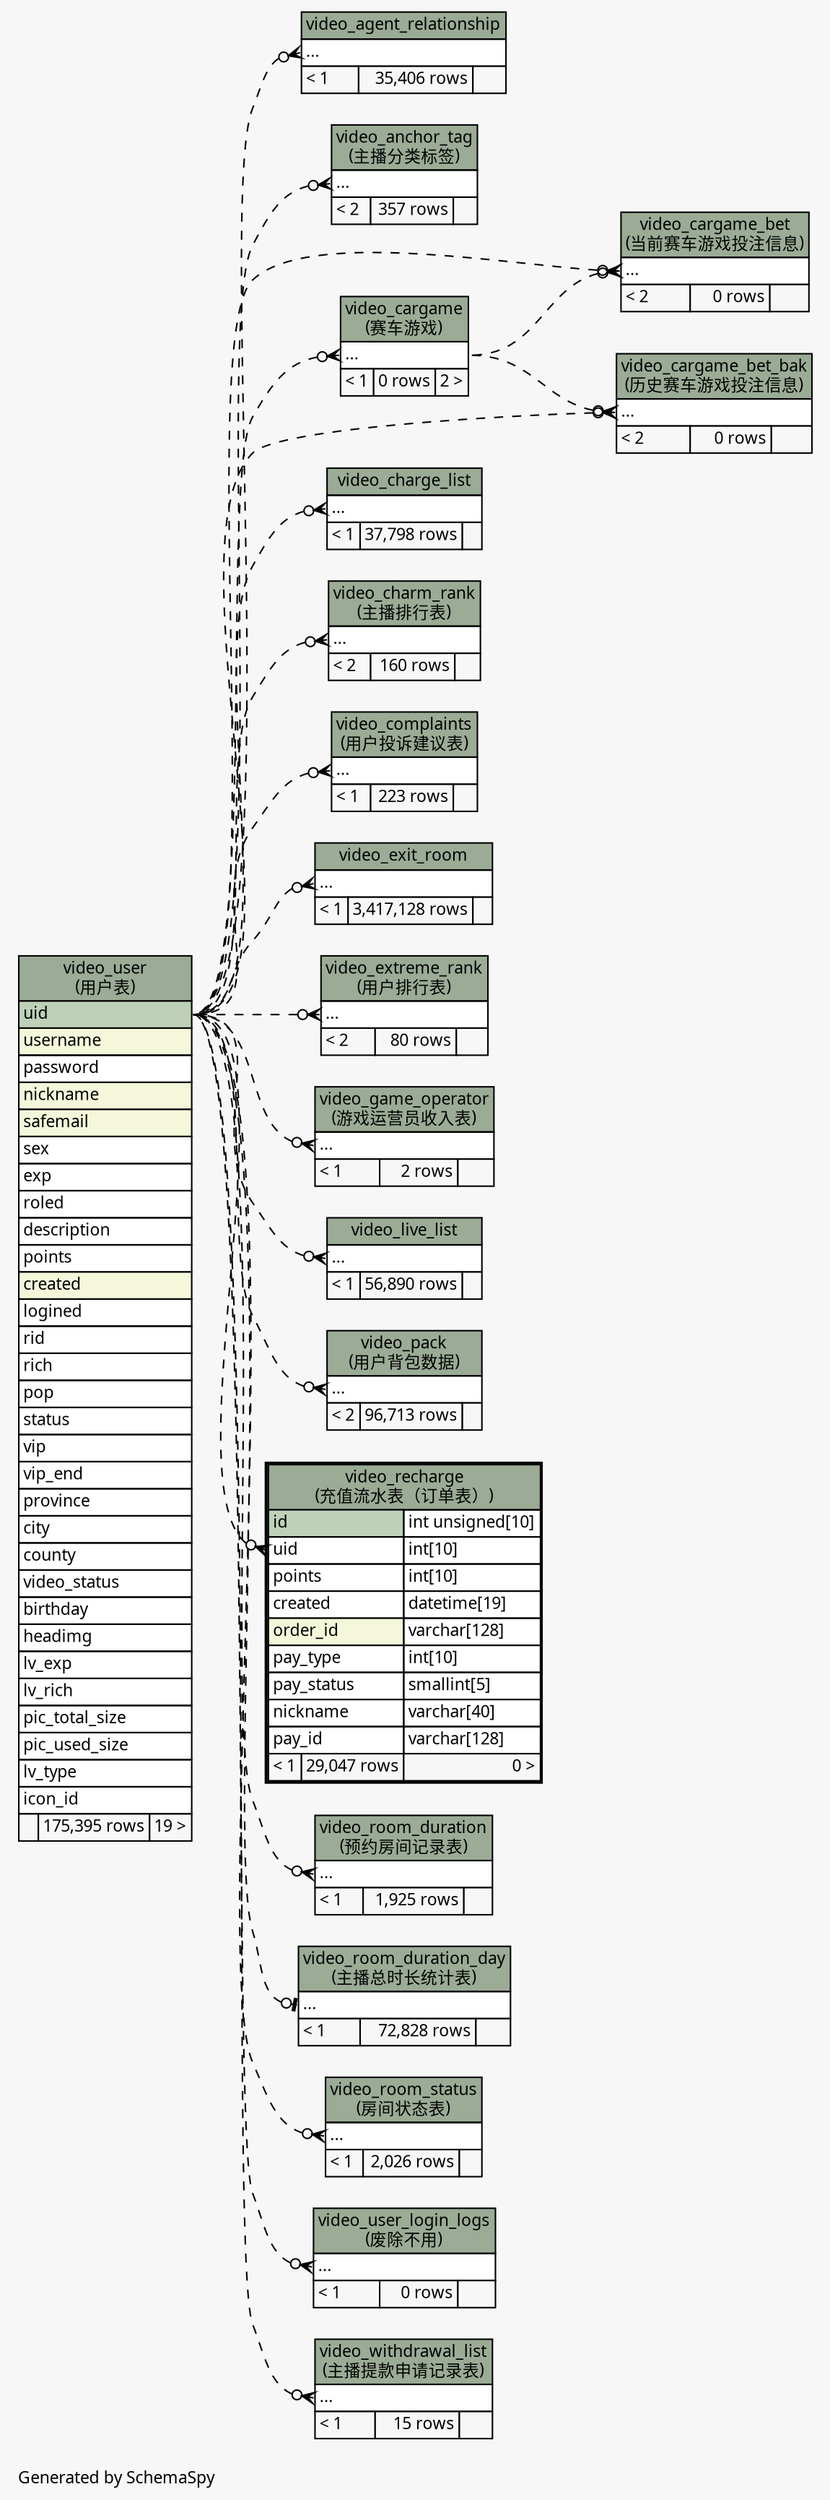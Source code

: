 // dot 2.26.0 on Linux 2.6.32-504.3.3.el6.x86_64
// SchemaSpy rev Unknown
digraph "impliedTwoDegreesRelationshipsDiagram" {
  graph [
    rankdir="RL"
    bgcolor="#f7f7f7"
    label="\nGenerated by SchemaSpy"
    labeljust="l"
    nodesep="0.18"
    ranksep="0.46"
    fontname="Microsoft YaHei"
    fontsize="11"
  ];
  node [
    fontname="Microsoft YaHei"
    fontsize="11"
    shape="plaintext"
  ];
  edge [
    arrowsize="0.8"
  ];
  "video_agent_relationship":"elipses":w -> "video_user":"uid":e [arrowhead=none dir=back arrowtail=crowodot style=dashed];
  "video_anchor_tag":"elipses":w -> "video_user":"uid":e [arrowhead=none dir=back arrowtail=crowodot style=dashed];
  "video_cargame":"elipses":w -> "video_user":"uid":e [arrowhead=none dir=back arrowtail=crowodot style=dashed];
  "video_cargame_bet":"elipses":w -> "video_cargame":"elipses":e [arrowhead=none dir=back arrowtail=crowodot style=dashed];
  "video_cargame_bet":"elipses":w -> "video_user":"uid":e [arrowhead=none dir=back arrowtail=crowodot style=dashed];
  "video_cargame_bet_bak":"elipses":w -> "video_cargame":"elipses":e [arrowhead=none dir=back arrowtail=crowodot style=dashed];
  "video_cargame_bet_bak":"elipses":w -> "video_user":"uid":e [arrowhead=none dir=back arrowtail=crowodot style=dashed];
  "video_charge_list":"elipses":w -> "video_user":"uid":e [arrowhead=none dir=back arrowtail=crowodot style=dashed];
  "video_charm_rank":"elipses":w -> "video_user":"uid":e [arrowhead=none dir=back arrowtail=crowodot style=dashed];
  "video_complaints":"elipses":w -> "video_user":"uid":e [arrowhead=none dir=back arrowtail=crowodot style=dashed];
  "video_exit_room":"elipses":w -> "video_user":"uid":e [arrowhead=none dir=back arrowtail=crowodot style=dashed];
  "video_extreme_rank":"elipses":w -> "video_user":"uid":e [arrowhead=none dir=back arrowtail=crowodot style=dashed];
  "video_game_operator":"elipses":w -> "video_user":"uid":e [arrowhead=none dir=back arrowtail=crowodot style=dashed];
  "video_live_list":"elipses":w -> "video_user":"uid":e [arrowhead=none dir=back arrowtail=crowodot style=dashed];
  "video_pack":"elipses":w -> "video_user":"uid":e [arrowhead=none dir=back arrowtail=crowodot style=dashed];
  "video_recharge":"uid":w -> "video_user":"uid":e [arrowhead=none dir=back arrowtail=crowodot style=dashed];
  "video_room_duration":"elipses":w -> "video_user":"uid":e [arrowhead=none dir=back arrowtail=crowodot style=dashed];
  "video_room_duration_day":"elipses":w -> "video_user":"uid":e [arrowhead=none dir=back arrowtail=teeodot style=dashed];
  "video_room_status":"elipses":w -> "video_user":"uid":e [arrowhead=none dir=back arrowtail=crowodot style=dashed];
  "video_user_login_logs":"elipses":w -> "video_user":"uid":e [arrowhead=none dir=back arrowtail=crowodot style=dashed];
  "video_withdrawal_list":"elipses":w -> "video_user":"uid":e [arrowhead=none dir=back arrowtail=crowodot style=dashed];
  "video_agent_relationship" [
    label=<
    <TABLE BORDER="0" CELLBORDER="1" CELLSPACING="0" BGCOLOR="#ffffff">
      <TR><TD COLSPAN="3" BGCOLOR="#9bab96" ALIGN="CENTER">video_agent_relationship</TD></TR>
      <TR><TD PORT="elipses" COLSPAN="3" ALIGN="LEFT">...</TD></TR>
      <TR><TD ALIGN="LEFT" BGCOLOR="#f7f7f7">&lt; 1</TD><TD ALIGN="RIGHT" BGCOLOR="#f7f7f7">35,406 rows</TD><TD ALIGN="RIGHT" BGCOLOR="#f7f7f7">  </TD></TR>
    </TABLE>>
    URL="video_agent_relationship.html"
    tooltip="video_agent_relationship"
  ];
  "video_anchor_tag" [
    label=<
    <TABLE BORDER="0" CELLBORDER="1" CELLSPACING="0" BGCOLOR="#ffffff">
      <TR><TD COLSPAN="3" BGCOLOR="#9bab96" ALIGN="CENTER">video_anchor_tag<br/>(主播分类标签)</TD></TR>
      <TR><TD PORT="elipses" COLSPAN="3" ALIGN="LEFT">...</TD></TR>
      <TR><TD ALIGN="LEFT" BGCOLOR="#f7f7f7">&lt; 2</TD><TD ALIGN="RIGHT" BGCOLOR="#f7f7f7">357 rows</TD><TD ALIGN="RIGHT" BGCOLOR="#f7f7f7">  </TD></TR>
    </TABLE>>
    URL="video_anchor_tag.html"
    tooltip="video_anchor_tag"
  ];
  "video_cargame" [
    label=<
    <TABLE BORDER="0" CELLBORDER="1" CELLSPACING="0" BGCOLOR="#ffffff">
      <TR><TD COLSPAN="3" BGCOLOR="#9bab96" ALIGN="CENTER">video_cargame<br/>(赛车游戏)</TD></TR>
      <TR><TD PORT="elipses" COLSPAN="3" ALIGN="LEFT">...</TD></TR>
      <TR><TD ALIGN="LEFT" BGCOLOR="#f7f7f7">&lt; 1</TD><TD ALIGN="RIGHT" BGCOLOR="#f7f7f7">0 rows</TD><TD ALIGN="RIGHT" BGCOLOR="#f7f7f7">2 &gt;</TD></TR>
    </TABLE>>
    URL="video_cargame.html"
    tooltip="video_cargame"
  ];
  "video_cargame_bet" [
    label=<
    <TABLE BORDER="0" CELLBORDER="1" CELLSPACING="0" BGCOLOR="#ffffff">
      <TR><TD COLSPAN="3" BGCOLOR="#9bab96" ALIGN="CENTER">video_cargame_bet<br/>(当前赛车游戏投注信息)</TD></TR>
      <TR><TD PORT="elipses" COLSPAN="3" ALIGN="LEFT">...</TD></TR>
      <TR><TD ALIGN="LEFT" BGCOLOR="#f7f7f7">&lt; 2</TD><TD ALIGN="RIGHT" BGCOLOR="#f7f7f7">0 rows</TD><TD ALIGN="RIGHT" BGCOLOR="#f7f7f7">  </TD></TR>
    </TABLE>>
    URL="video_cargame_bet.html"
    tooltip="video_cargame_bet"
  ];
  "video_cargame_bet_bak" [
    label=<
    <TABLE BORDER="0" CELLBORDER="1" CELLSPACING="0" BGCOLOR="#ffffff">
      <TR><TD COLSPAN="3" BGCOLOR="#9bab96" ALIGN="CENTER">video_cargame_bet_bak<br/>(历史赛车游戏投注信息)</TD></TR>
      <TR><TD PORT="elipses" COLSPAN="3" ALIGN="LEFT">...</TD></TR>
      <TR><TD ALIGN="LEFT" BGCOLOR="#f7f7f7">&lt; 2</TD><TD ALIGN="RIGHT" BGCOLOR="#f7f7f7">0 rows</TD><TD ALIGN="RIGHT" BGCOLOR="#f7f7f7">  </TD></TR>
    </TABLE>>
    URL="video_cargame_bet_bak.html"
    tooltip="video_cargame_bet_bak"
  ];
  "video_charge_list" [
    label=<
    <TABLE BORDER="0" CELLBORDER="1" CELLSPACING="0" BGCOLOR="#ffffff">
      <TR><TD COLSPAN="3" BGCOLOR="#9bab96" ALIGN="CENTER">video_charge_list</TD></TR>
      <TR><TD PORT="elipses" COLSPAN="3" ALIGN="LEFT">...</TD></TR>
      <TR><TD ALIGN="LEFT" BGCOLOR="#f7f7f7">&lt; 1</TD><TD ALIGN="RIGHT" BGCOLOR="#f7f7f7">37,798 rows</TD><TD ALIGN="RIGHT" BGCOLOR="#f7f7f7">  </TD></TR>
    </TABLE>>
    URL="video_charge_list.html"
    tooltip="video_charge_list"
  ];
  "video_charm_rank" [
    label=<
    <TABLE BORDER="0" CELLBORDER="1" CELLSPACING="0" BGCOLOR="#ffffff">
      <TR><TD COLSPAN="3" BGCOLOR="#9bab96" ALIGN="CENTER">video_charm_rank<br/>(主播排行表)</TD></TR>
      <TR><TD PORT="elipses" COLSPAN="3" ALIGN="LEFT">...</TD></TR>
      <TR><TD ALIGN="LEFT" BGCOLOR="#f7f7f7">&lt; 2</TD><TD ALIGN="RIGHT" BGCOLOR="#f7f7f7">160 rows</TD><TD ALIGN="RIGHT" BGCOLOR="#f7f7f7">  </TD></TR>
    </TABLE>>
    URL="video_charm_rank.html"
    tooltip="video_charm_rank"
  ];
  "video_complaints" [
    label=<
    <TABLE BORDER="0" CELLBORDER="1" CELLSPACING="0" BGCOLOR="#ffffff">
      <TR><TD COLSPAN="3" BGCOLOR="#9bab96" ALIGN="CENTER">video_complaints<br/>(用户投诉建议表)</TD></TR>
      <TR><TD PORT="elipses" COLSPAN="3" ALIGN="LEFT">...</TD></TR>
      <TR><TD ALIGN="LEFT" BGCOLOR="#f7f7f7">&lt; 1</TD><TD ALIGN="RIGHT" BGCOLOR="#f7f7f7">223 rows</TD><TD ALIGN="RIGHT" BGCOLOR="#f7f7f7">  </TD></TR>
    </TABLE>>
    URL="video_complaints.html"
    tooltip="video_complaints"
  ];
  "video_exit_room" [
    label=<
    <TABLE BORDER="0" CELLBORDER="1" CELLSPACING="0" BGCOLOR="#ffffff">
      <TR><TD COLSPAN="3" BGCOLOR="#9bab96" ALIGN="CENTER">video_exit_room</TD></TR>
      <TR><TD PORT="elipses" COLSPAN="3" ALIGN="LEFT">...</TD></TR>
      <TR><TD ALIGN="LEFT" BGCOLOR="#f7f7f7">&lt; 1</TD><TD ALIGN="RIGHT" BGCOLOR="#f7f7f7">3,417,128 rows</TD><TD ALIGN="RIGHT" BGCOLOR="#f7f7f7">  </TD></TR>
    </TABLE>>
    URL="video_exit_room.html"
    tooltip="video_exit_room"
  ];
  "video_extreme_rank" [
    label=<
    <TABLE BORDER="0" CELLBORDER="1" CELLSPACING="0" BGCOLOR="#ffffff">
      <TR><TD COLSPAN="3" BGCOLOR="#9bab96" ALIGN="CENTER">video_extreme_rank<br/>(用户排行表)</TD></TR>
      <TR><TD PORT="elipses" COLSPAN="3" ALIGN="LEFT">...</TD></TR>
      <TR><TD ALIGN="LEFT" BGCOLOR="#f7f7f7">&lt; 2</TD><TD ALIGN="RIGHT" BGCOLOR="#f7f7f7">80 rows</TD><TD ALIGN="RIGHT" BGCOLOR="#f7f7f7">  </TD></TR>
    </TABLE>>
    URL="video_extreme_rank.html"
    tooltip="video_extreme_rank"
  ];
  "video_game_operator" [
    label=<
    <TABLE BORDER="0" CELLBORDER="1" CELLSPACING="0" BGCOLOR="#ffffff">
      <TR><TD COLSPAN="3" BGCOLOR="#9bab96" ALIGN="CENTER">video_game_operator<br/>(游戏运营员收入表)</TD></TR>
      <TR><TD PORT="elipses" COLSPAN="3" ALIGN="LEFT">...</TD></TR>
      <TR><TD ALIGN="LEFT" BGCOLOR="#f7f7f7">&lt; 1</TD><TD ALIGN="RIGHT" BGCOLOR="#f7f7f7">2 rows</TD><TD ALIGN="RIGHT" BGCOLOR="#f7f7f7">  </TD></TR>
    </TABLE>>
    URL="video_game_operator.html"
    tooltip="video_game_operator"
  ];
  "video_live_list" [
    label=<
    <TABLE BORDER="0" CELLBORDER="1" CELLSPACING="0" BGCOLOR="#ffffff">
      <TR><TD COLSPAN="3" BGCOLOR="#9bab96" ALIGN="CENTER">video_live_list</TD></TR>
      <TR><TD PORT="elipses" COLSPAN="3" ALIGN="LEFT">...</TD></TR>
      <TR><TD ALIGN="LEFT" BGCOLOR="#f7f7f7">&lt; 1</TD><TD ALIGN="RIGHT" BGCOLOR="#f7f7f7">56,890 rows</TD><TD ALIGN="RIGHT" BGCOLOR="#f7f7f7">  </TD></TR>
    </TABLE>>
    URL="video_live_list.html"
    tooltip="video_live_list"
  ];
  "video_pack" [
    label=<
    <TABLE BORDER="0" CELLBORDER="1" CELLSPACING="0" BGCOLOR="#ffffff">
      <TR><TD COLSPAN="3" BGCOLOR="#9bab96" ALIGN="CENTER">video_pack<br/>(用户背包数据)</TD></TR>
      <TR><TD PORT="elipses" COLSPAN="3" ALIGN="LEFT">...</TD></TR>
      <TR><TD ALIGN="LEFT" BGCOLOR="#f7f7f7">&lt; 2</TD><TD ALIGN="RIGHT" BGCOLOR="#f7f7f7">96,713 rows</TD><TD ALIGN="RIGHT" BGCOLOR="#f7f7f7">  </TD></TR>
    </TABLE>>
    URL="video_pack.html"
    tooltip="video_pack"
  ];
  "video_recharge" [
    label=<
    <TABLE BORDER="2" CELLBORDER="1" CELLSPACING="0" BGCOLOR="#ffffff">
      <TR><TD COLSPAN="3" BGCOLOR="#9bab96" ALIGN="CENTER">video_recharge<br/>(充值流水表（订单表）)</TD></TR>
      <TR><TD PORT="id" COLSPAN="2" BGCOLOR="#bed1b8" ALIGN="LEFT">id</TD><TD PORT="id.type" ALIGN="LEFT">int unsigned[10]</TD></TR>
      <TR><TD PORT="uid" COLSPAN="2" ALIGN="LEFT">uid</TD><TD PORT="uid.type" ALIGN="LEFT">int[10]</TD></TR>
      <TR><TD PORT="points" COLSPAN="2" ALIGN="LEFT">points</TD><TD PORT="points.type" ALIGN="LEFT">int[10]</TD></TR>
      <TR><TD PORT="created" COLSPAN="2" ALIGN="LEFT">created</TD><TD PORT="created.type" ALIGN="LEFT">datetime[19]</TD></TR>
      <TR><TD PORT="order_id" COLSPAN="2" BGCOLOR="#f4f7da" ALIGN="LEFT">order_id</TD><TD PORT="order_id.type" ALIGN="LEFT">varchar[128]</TD></TR>
      <TR><TD PORT="pay_type" COLSPAN="2" ALIGN="LEFT">pay_type</TD><TD PORT="pay_type.type" ALIGN="LEFT">int[10]</TD></TR>
      <TR><TD PORT="pay_status" COLSPAN="2" ALIGN="LEFT">pay_status</TD><TD PORT="pay_status.type" ALIGN="LEFT">smallint[5]</TD></TR>
      <TR><TD PORT="nickname" COLSPAN="2" ALIGN="LEFT">nickname</TD><TD PORT="nickname.type" ALIGN="LEFT">varchar[40]</TD></TR>
      <TR><TD PORT="pay_id" COLSPAN="2" ALIGN="LEFT">pay_id</TD><TD PORT="pay_id.type" ALIGN="LEFT">varchar[128]</TD></TR>
      <TR><TD ALIGN="LEFT" BGCOLOR="#f7f7f7">&lt; 1</TD><TD ALIGN="RIGHT" BGCOLOR="#f7f7f7">29,047 rows</TD><TD ALIGN="RIGHT" BGCOLOR="#f7f7f7">0 &gt;</TD></TR>
    </TABLE>>
    URL="video_recharge.html"
    tooltip="video_recharge"
  ];
  "video_room_duration" [
    label=<
    <TABLE BORDER="0" CELLBORDER="1" CELLSPACING="0" BGCOLOR="#ffffff">
      <TR><TD COLSPAN="3" BGCOLOR="#9bab96" ALIGN="CENTER">video_room_duration<br/>(预约房间记录表)</TD></TR>
      <TR><TD PORT="elipses" COLSPAN="3" ALIGN="LEFT">...</TD></TR>
      <TR><TD ALIGN="LEFT" BGCOLOR="#f7f7f7">&lt; 1</TD><TD ALIGN="RIGHT" BGCOLOR="#f7f7f7">1,925 rows</TD><TD ALIGN="RIGHT" BGCOLOR="#f7f7f7">  </TD></TR>
    </TABLE>>
    URL="video_room_duration.html"
    tooltip="video_room_duration"
  ];
  "video_room_duration_day" [
    label=<
    <TABLE BORDER="0" CELLBORDER="1" CELLSPACING="0" BGCOLOR="#ffffff">
      <TR><TD COLSPAN="3" BGCOLOR="#9bab96" ALIGN="CENTER">video_room_duration_day<br/>(主播总时长统计表)</TD></TR>
      <TR><TD PORT="elipses" COLSPAN="3" ALIGN="LEFT">...</TD></TR>
      <TR><TD ALIGN="LEFT" BGCOLOR="#f7f7f7">&lt; 1</TD><TD ALIGN="RIGHT" BGCOLOR="#f7f7f7">72,828 rows</TD><TD ALIGN="RIGHT" BGCOLOR="#f7f7f7">  </TD></TR>
    </TABLE>>
    URL="video_room_duration_day.html"
    tooltip="video_room_duration_day"
  ];
  "video_room_status" [
    label=<
    <TABLE BORDER="0" CELLBORDER="1" CELLSPACING="0" BGCOLOR="#ffffff">
      <TR><TD COLSPAN="3" BGCOLOR="#9bab96" ALIGN="CENTER">video_room_status<br/>(房间状态表)</TD></TR>
      <TR><TD PORT="elipses" COLSPAN="3" ALIGN="LEFT">...</TD></TR>
      <TR><TD ALIGN="LEFT" BGCOLOR="#f7f7f7">&lt; 1</TD><TD ALIGN="RIGHT" BGCOLOR="#f7f7f7">2,026 rows</TD><TD ALIGN="RIGHT" BGCOLOR="#f7f7f7">  </TD></TR>
    </TABLE>>
    URL="video_room_status.html"
    tooltip="video_room_status"
  ];
  "video_user" [
    label=<
    <TABLE BORDER="0" CELLBORDER="1" CELLSPACING="0" BGCOLOR="#ffffff">
      <TR><TD COLSPAN="3" BGCOLOR="#9bab96" ALIGN="CENTER">video_user<br/>(用户表)</TD></TR>
      <TR><TD PORT="uid" COLSPAN="3" BGCOLOR="#bed1b8" ALIGN="LEFT">uid</TD></TR>
      <TR><TD PORT="username" COLSPAN="3" BGCOLOR="#f4f7da" ALIGN="LEFT">username</TD></TR>
      <TR><TD PORT="password" COLSPAN="3" ALIGN="LEFT">password</TD></TR>
      <TR><TD PORT="nickname" COLSPAN="3" BGCOLOR="#f4f7da" ALIGN="LEFT">nickname</TD></TR>
      <TR><TD PORT="safemail" COLSPAN="3" BGCOLOR="#f4f7da" ALIGN="LEFT">safemail</TD></TR>
      <TR><TD PORT="sex" COLSPAN="3" ALIGN="LEFT">sex</TD></TR>
      <TR><TD PORT="exp" COLSPAN="3" ALIGN="LEFT">exp</TD></TR>
      <TR><TD PORT="roled" COLSPAN="3" ALIGN="LEFT">roled</TD></TR>
      <TR><TD PORT="description" COLSPAN="3" ALIGN="LEFT">description</TD></TR>
      <TR><TD PORT="points" COLSPAN="3" ALIGN="LEFT">points</TD></TR>
      <TR><TD PORT="created" COLSPAN="3" BGCOLOR="#f4f7da" ALIGN="LEFT">created</TD></TR>
      <TR><TD PORT="logined" COLSPAN="3" ALIGN="LEFT">logined</TD></TR>
      <TR><TD PORT="rid" COLSPAN="3" ALIGN="LEFT">rid</TD></TR>
      <TR><TD PORT="rich" COLSPAN="3" ALIGN="LEFT">rich</TD></TR>
      <TR><TD PORT="pop" COLSPAN="3" ALIGN="LEFT">pop</TD></TR>
      <TR><TD PORT="status" COLSPAN="3" ALIGN="LEFT">status</TD></TR>
      <TR><TD PORT="vip" COLSPAN="3" ALIGN="LEFT">vip</TD></TR>
      <TR><TD PORT="vip_end" COLSPAN="3" ALIGN="LEFT">vip_end</TD></TR>
      <TR><TD PORT="province" COLSPAN="3" ALIGN="LEFT">province</TD></TR>
      <TR><TD PORT="city" COLSPAN="3" ALIGN="LEFT">city</TD></TR>
      <TR><TD PORT="county" COLSPAN="3" ALIGN="LEFT">county</TD></TR>
      <TR><TD PORT="video_status" COLSPAN="3" ALIGN="LEFT">video_status</TD></TR>
      <TR><TD PORT="birthday" COLSPAN="3" ALIGN="LEFT">birthday</TD></TR>
      <TR><TD PORT="headimg" COLSPAN="3" ALIGN="LEFT">headimg</TD></TR>
      <TR><TD PORT="lv_exp" COLSPAN="3" ALIGN="LEFT">lv_exp</TD></TR>
      <TR><TD PORT="lv_rich" COLSPAN="3" ALIGN="LEFT">lv_rich</TD></TR>
      <TR><TD PORT="pic_total_size" COLSPAN="3" ALIGN="LEFT">pic_total_size</TD></TR>
      <TR><TD PORT="pic_used_size" COLSPAN="3" ALIGN="LEFT">pic_used_size</TD></TR>
      <TR><TD PORT="lv_type" COLSPAN="3" ALIGN="LEFT">lv_type</TD></TR>
      <TR><TD PORT="icon_id" COLSPAN="3" ALIGN="LEFT">icon_id</TD></TR>
      <TR><TD ALIGN="LEFT" BGCOLOR="#f7f7f7">  </TD><TD ALIGN="RIGHT" BGCOLOR="#f7f7f7">175,395 rows</TD><TD ALIGN="RIGHT" BGCOLOR="#f7f7f7">19 &gt;</TD></TR>
    </TABLE>>
    URL="video_user.html"
    tooltip="video_user"
  ];
  "video_user_login_logs" [
    label=<
    <TABLE BORDER="0" CELLBORDER="1" CELLSPACING="0" BGCOLOR="#ffffff">
      <TR><TD COLSPAN="3" BGCOLOR="#9bab96" ALIGN="CENTER">video_user_login_logs<br/>(废除不用)</TD></TR>
      <TR><TD PORT="elipses" COLSPAN="3" ALIGN="LEFT">...</TD></TR>
      <TR><TD ALIGN="LEFT" BGCOLOR="#f7f7f7">&lt; 1</TD><TD ALIGN="RIGHT" BGCOLOR="#f7f7f7">0 rows</TD><TD ALIGN="RIGHT" BGCOLOR="#f7f7f7">  </TD></TR>
    </TABLE>>
    URL="video_user_login_logs.html"
    tooltip="video_user_login_logs"
  ];
  "video_withdrawal_list" [
    label=<
    <TABLE BORDER="0" CELLBORDER="1" CELLSPACING="0" BGCOLOR="#ffffff">
      <TR><TD COLSPAN="3" BGCOLOR="#9bab96" ALIGN="CENTER">video_withdrawal_list<br/>(主播提款申请记录表)</TD></TR>
      <TR><TD PORT="elipses" COLSPAN="3" ALIGN="LEFT">...</TD></TR>
      <TR><TD ALIGN="LEFT" BGCOLOR="#f7f7f7">&lt; 1</TD><TD ALIGN="RIGHT" BGCOLOR="#f7f7f7">15 rows</TD><TD ALIGN="RIGHT" BGCOLOR="#f7f7f7">  </TD></TR>
    </TABLE>>
    URL="video_withdrawal_list.html"
    tooltip="video_withdrawal_list"
  ];
}
